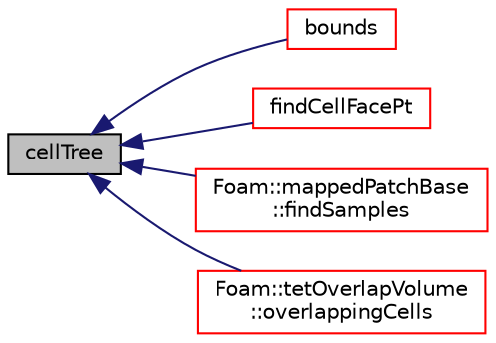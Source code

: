 digraph "cellTree"
{
  bgcolor="transparent";
  edge [fontname="Helvetica",fontsize="10",labelfontname="Helvetica",labelfontsize="10"];
  node [fontname="Helvetica",fontsize="10",shape=record];
  rankdir="LR";
  Node10023 [label="cellTree",height=0.2,width=0.4,color="black", fillcolor="grey75", style="filled", fontcolor="black"];
  Node10023 -> Node10024 [dir="back",color="midnightblue",fontsize="10",style="solid",fontname="Helvetica"];
  Node10024 [label="bounds",height=0.2,width=0.4,color="red",URL="$a28565.html#af0b8fd78dbff2bbd5d76f5c2e8569fbe",tooltip="Return mesh bounding box. "];
  Node10023 -> Node10130 [dir="back",color="midnightblue",fontsize="10",style="solid",fontname="Helvetica"];
  Node10130 [label="findCellFacePt",height=0.2,width=0.4,color="red",URL="$a28565.html#a03a7a50232fc1ac9932c8b7f7ab0cd19",tooltip="Find the cell, tetFacei and tetPti for point p. "];
  Node10023 -> Node10149 [dir="back",color="midnightblue",fontsize="10",style="solid",fontname="Helvetica"];
  Node10149 [label="Foam::mappedPatchBase\l::findSamples",height=0.2,width=0.4,color="red",URL="$a26225.html#a5b45dd96de2566fe120ce82fd632868c",tooltip="Find cells/faces containing samples. "];
  Node10023 -> Node10152 [dir="back",color="midnightblue",fontsize="10",style="solid",fontname="Helvetica"];
  Node10152 [label="Foam::tetOverlapVolume\l::overlappingCells",height=0.2,width=0.4,color="red",URL="$a26617.html#abba258a0c5e9c985bbfee6889a419e52",tooltip="Return a list of cells in meshA which overlaps with cellBI in. "];
}
